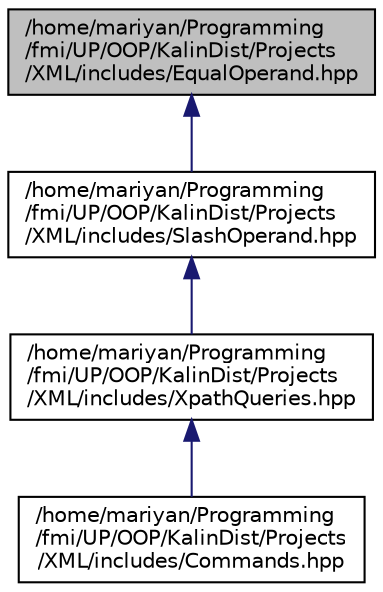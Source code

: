 digraph "/home/mariyan/Programming/fmi/UP/OOP/KalinDist/Projects/XML/includes/EqualOperand.hpp"
{
  edge [fontname="Helvetica",fontsize="10",labelfontname="Helvetica",labelfontsize="10"];
  node [fontname="Helvetica",fontsize="10",shape=record];
  Node2 [label="/home/mariyan/Programming\l/fmi/UP/OOP/KalinDist/Projects\l/XML/includes/EqualOperand.hpp",height=0.2,width=0.4,color="black", fillcolor="grey75", style="filled", fontcolor="black"];
  Node2 -> Node3 [dir="back",color="midnightblue",fontsize="10",style="solid",fontname="Helvetica"];
  Node3 [label="/home/mariyan/Programming\l/fmi/UP/OOP/KalinDist/Projects\l/XML/includes/SlashOperand.hpp",height=0.2,width=0.4,color="black", fillcolor="white", style="filled",URL="$_slash_operand_8hpp.html"];
  Node3 -> Node4 [dir="back",color="midnightblue",fontsize="10",style="solid",fontname="Helvetica"];
  Node4 [label="/home/mariyan/Programming\l/fmi/UP/OOP/KalinDist/Projects\l/XML/includes/XpathQueries.hpp",height=0.2,width=0.4,color="black", fillcolor="white", style="filled",URL="$_xpath_queries_8hpp.html"];
  Node4 -> Node5 [dir="back",color="midnightblue",fontsize="10",style="solid",fontname="Helvetica"];
  Node5 [label="/home/mariyan/Programming\l/fmi/UP/OOP/KalinDist/Projects\l/XML/includes/Commands.hpp",height=0.2,width=0.4,color="black", fillcolor="white", style="filled",URL="$_commands_8hpp.html"];
}

